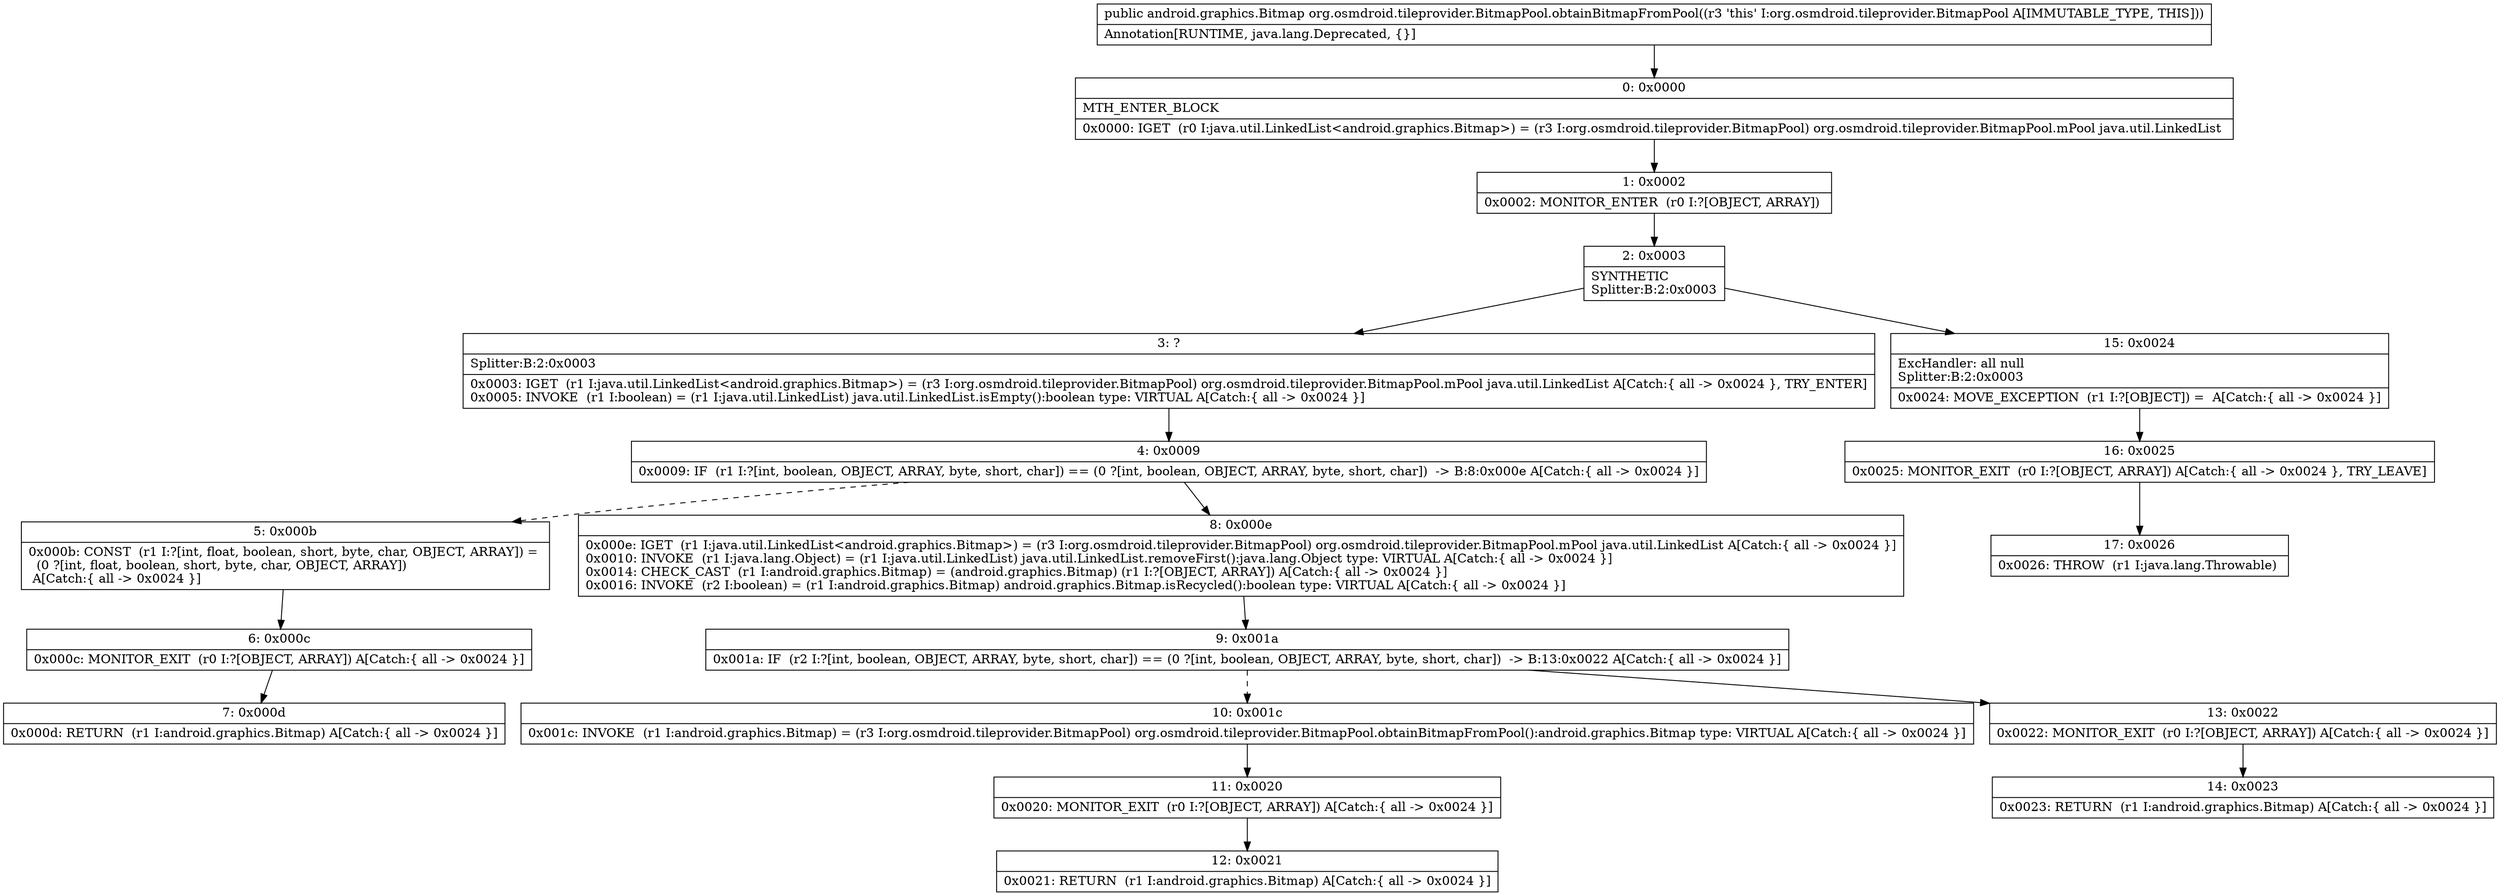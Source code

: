 digraph "CFG fororg.osmdroid.tileprovider.BitmapPool.obtainBitmapFromPool()Landroid\/graphics\/Bitmap;" {
Node_0 [shape=record,label="{0\:\ 0x0000|MTH_ENTER_BLOCK\l|0x0000: IGET  (r0 I:java.util.LinkedList\<android.graphics.Bitmap\>) = (r3 I:org.osmdroid.tileprovider.BitmapPool) org.osmdroid.tileprovider.BitmapPool.mPool java.util.LinkedList \l}"];
Node_1 [shape=record,label="{1\:\ 0x0002|0x0002: MONITOR_ENTER  (r0 I:?[OBJECT, ARRAY]) \l}"];
Node_2 [shape=record,label="{2\:\ 0x0003|SYNTHETIC\lSplitter:B:2:0x0003\l}"];
Node_3 [shape=record,label="{3\:\ ?|Splitter:B:2:0x0003\l|0x0003: IGET  (r1 I:java.util.LinkedList\<android.graphics.Bitmap\>) = (r3 I:org.osmdroid.tileprovider.BitmapPool) org.osmdroid.tileprovider.BitmapPool.mPool java.util.LinkedList A[Catch:\{ all \-\> 0x0024 \}, TRY_ENTER]\l0x0005: INVOKE  (r1 I:boolean) = (r1 I:java.util.LinkedList) java.util.LinkedList.isEmpty():boolean type: VIRTUAL A[Catch:\{ all \-\> 0x0024 \}]\l}"];
Node_4 [shape=record,label="{4\:\ 0x0009|0x0009: IF  (r1 I:?[int, boolean, OBJECT, ARRAY, byte, short, char]) == (0 ?[int, boolean, OBJECT, ARRAY, byte, short, char])  \-\> B:8:0x000e A[Catch:\{ all \-\> 0x0024 \}]\l}"];
Node_5 [shape=record,label="{5\:\ 0x000b|0x000b: CONST  (r1 I:?[int, float, boolean, short, byte, char, OBJECT, ARRAY]) = \l  (0 ?[int, float, boolean, short, byte, char, OBJECT, ARRAY])\l A[Catch:\{ all \-\> 0x0024 \}]\l}"];
Node_6 [shape=record,label="{6\:\ 0x000c|0x000c: MONITOR_EXIT  (r0 I:?[OBJECT, ARRAY]) A[Catch:\{ all \-\> 0x0024 \}]\l}"];
Node_7 [shape=record,label="{7\:\ 0x000d|0x000d: RETURN  (r1 I:android.graphics.Bitmap) A[Catch:\{ all \-\> 0x0024 \}]\l}"];
Node_8 [shape=record,label="{8\:\ 0x000e|0x000e: IGET  (r1 I:java.util.LinkedList\<android.graphics.Bitmap\>) = (r3 I:org.osmdroid.tileprovider.BitmapPool) org.osmdroid.tileprovider.BitmapPool.mPool java.util.LinkedList A[Catch:\{ all \-\> 0x0024 \}]\l0x0010: INVOKE  (r1 I:java.lang.Object) = (r1 I:java.util.LinkedList) java.util.LinkedList.removeFirst():java.lang.Object type: VIRTUAL A[Catch:\{ all \-\> 0x0024 \}]\l0x0014: CHECK_CAST  (r1 I:android.graphics.Bitmap) = (android.graphics.Bitmap) (r1 I:?[OBJECT, ARRAY]) A[Catch:\{ all \-\> 0x0024 \}]\l0x0016: INVOKE  (r2 I:boolean) = (r1 I:android.graphics.Bitmap) android.graphics.Bitmap.isRecycled():boolean type: VIRTUAL A[Catch:\{ all \-\> 0x0024 \}]\l}"];
Node_9 [shape=record,label="{9\:\ 0x001a|0x001a: IF  (r2 I:?[int, boolean, OBJECT, ARRAY, byte, short, char]) == (0 ?[int, boolean, OBJECT, ARRAY, byte, short, char])  \-\> B:13:0x0022 A[Catch:\{ all \-\> 0x0024 \}]\l}"];
Node_10 [shape=record,label="{10\:\ 0x001c|0x001c: INVOKE  (r1 I:android.graphics.Bitmap) = (r3 I:org.osmdroid.tileprovider.BitmapPool) org.osmdroid.tileprovider.BitmapPool.obtainBitmapFromPool():android.graphics.Bitmap type: VIRTUAL A[Catch:\{ all \-\> 0x0024 \}]\l}"];
Node_11 [shape=record,label="{11\:\ 0x0020|0x0020: MONITOR_EXIT  (r0 I:?[OBJECT, ARRAY]) A[Catch:\{ all \-\> 0x0024 \}]\l}"];
Node_12 [shape=record,label="{12\:\ 0x0021|0x0021: RETURN  (r1 I:android.graphics.Bitmap) A[Catch:\{ all \-\> 0x0024 \}]\l}"];
Node_13 [shape=record,label="{13\:\ 0x0022|0x0022: MONITOR_EXIT  (r0 I:?[OBJECT, ARRAY]) A[Catch:\{ all \-\> 0x0024 \}]\l}"];
Node_14 [shape=record,label="{14\:\ 0x0023|0x0023: RETURN  (r1 I:android.graphics.Bitmap) A[Catch:\{ all \-\> 0x0024 \}]\l}"];
Node_15 [shape=record,label="{15\:\ 0x0024|ExcHandler: all null\lSplitter:B:2:0x0003\l|0x0024: MOVE_EXCEPTION  (r1 I:?[OBJECT]) =  A[Catch:\{ all \-\> 0x0024 \}]\l}"];
Node_16 [shape=record,label="{16\:\ 0x0025|0x0025: MONITOR_EXIT  (r0 I:?[OBJECT, ARRAY]) A[Catch:\{ all \-\> 0x0024 \}, TRY_LEAVE]\l}"];
Node_17 [shape=record,label="{17\:\ 0x0026|0x0026: THROW  (r1 I:java.lang.Throwable) \l}"];
MethodNode[shape=record,label="{public android.graphics.Bitmap org.osmdroid.tileprovider.BitmapPool.obtainBitmapFromPool((r3 'this' I:org.osmdroid.tileprovider.BitmapPool A[IMMUTABLE_TYPE, THIS]))  | Annotation[RUNTIME, java.lang.Deprecated, \{\}]\l}"];
MethodNode -> Node_0;
Node_0 -> Node_1;
Node_1 -> Node_2;
Node_2 -> Node_3;
Node_2 -> Node_15;
Node_3 -> Node_4;
Node_4 -> Node_5[style=dashed];
Node_4 -> Node_8;
Node_5 -> Node_6;
Node_6 -> Node_7;
Node_8 -> Node_9;
Node_9 -> Node_10[style=dashed];
Node_9 -> Node_13;
Node_10 -> Node_11;
Node_11 -> Node_12;
Node_13 -> Node_14;
Node_15 -> Node_16;
Node_16 -> Node_17;
}


